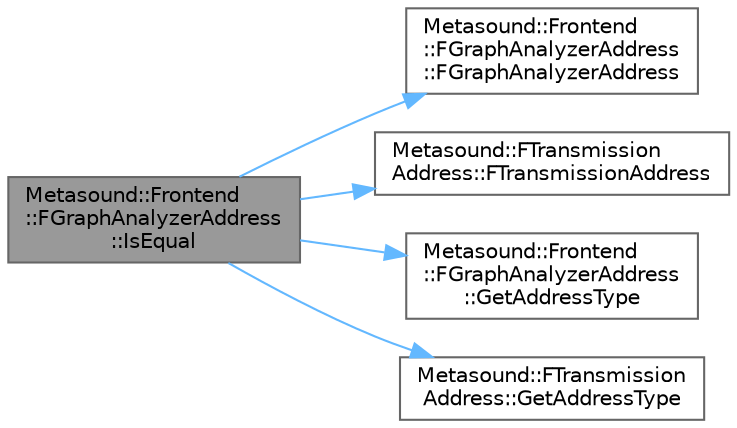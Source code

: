 digraph "Metasound::Frontend::FGraphAnalyzerAddress::IsEqual"
{
 // INTERACTIVE_SVG=YES
 // LATEX_PDF_SIZE
  bgcolor="transparent";
  edge [fontname=Helvetica,fontsize=10,labelfontname=Helvetica,labelfontsize=10];
  node [fontname=Helvetica,fontsize=10,shape=box,height=0.2,width=0.4];
  rankdir="LR";
  Node1 [id="Node000001",label="Metasound::Frontend\l::FGraphAnalyzerAddress\l::IsEqual",height=0.2,width=0.4,color="gray40", fillcolor="grey60", style="filled", fontcolor="black",tooltip="Determine if the given address is equal to this address."];
  Node1 -> Node2 [id="edge1_Node000001_Node000002",color="steelblue1",style="solid",tooltip=" "];
  Node2 [id="Node000002",label="Metasound::Frontend\l::FGraphAnalyzerAddress\l::FGraphAnalyzerAddress",height=0.2,width=0.4,color="grey40", fillcolor="white", style="filled",URL="$d8/d24/classMetasound_1_1Frontend_1_1FGraphAnalyzerAddress.html#a0e192af3b4b0d9c802f2a13490445878",tooltip=" "];
  Node1 -> Node3 [id="edge2_Node000001_Node000003",color="steelblue1",style="solid",tooltip=" "];
  Node3 [id="Node000003",label="Metasound::FTransmission\lAddress::FTransmissionAddress",height=0.2,width=0.4,color="grey40", fillcolor="white", style="filled",URL="$db/db2/classMetasound_1_1FTransmissionAddress.html#ae52195d8471fc4717f6b6772a323349f",tooltip=" "];
  Node1 -> Node4 [id="edge3_Node000001_Node000004",color="steelblue1",style="solid",tooltip=" "];
  Node4 [id="Node000004",label="Metasound::Frontend\l::FGraphAnalyzerAddress\l::GetAddressType",height=0.2,width=0.4,color="grey40", fillcolor="white", style="filled",URL="$d8/d24/classMetasound_1_1Frontend_1_1FGraphAnalyzerAddress.html#ac33d43a8718c5b9d910303cf42bd20c1",tooltip="Return the type of address."];
  Node1 -> Node5 [id="edge4_Node000001_Node000005",color="steelblue1",style="solid",tooltip=" "];
  Node5 [id="Node000005",label="Metasound::FTransmission\lAddress::GetAddressType",height=0.2,width=0.4,color="grey40", fillcolor="white", style="filled",URL="$db/db2/classMetasound_1_1FTransmissionAddress.html#a387c02239291046932d6df761aaaa64f",tooltip="Return the type of address."];
}
